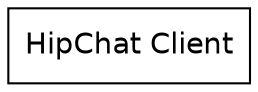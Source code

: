 digraph grafana_images {
  
  rankdir=TB;
  graph [fontname="Helvetica", style=filled, splines=ortho];
  node [fontname="Helvetica"];
  edge [fontname="Helvetica"];


  HipChat[shape="box", label="HipChat Client"];#  Grafana[shape="box",^label="Grafana API"];
}
